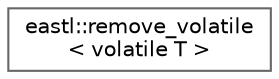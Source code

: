 digraph "类继承关系图"
{
 // LATEX_PDF_SIZE
  bgcolor="transparent";
  edge [fontname=Helvetica,fontsize=10,labelfontname=Helvetica,labelfontsize=10];
  node [fontname=Helvetica,fontsize=10,shape=box,height=0.2,width=0.4];
  rankdir="LR";
  Node0 [id="Node000000",label="eastl::remove_volatile\l\< volatile T \>",height=0.2,width=0.4,color="grey40", fillcolor="white", style="filled",URL="$structeastl_1_1remove__volatile_3_01volatile_01_t_01_4.html",tooltip=" "];
}

